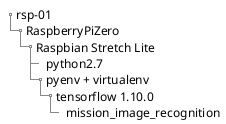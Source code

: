 @startuml
salt

{
  {T
   + rsp-01
   ++ RaspberryPiZero
   +++ Raspbian Stretch Lite
   ++++ python2.7
   ++++ pyenv + virtualenv
   +++++ tensorflow 1.10.0
   ++++++ mission_image_recognition
  }
}

@enduml